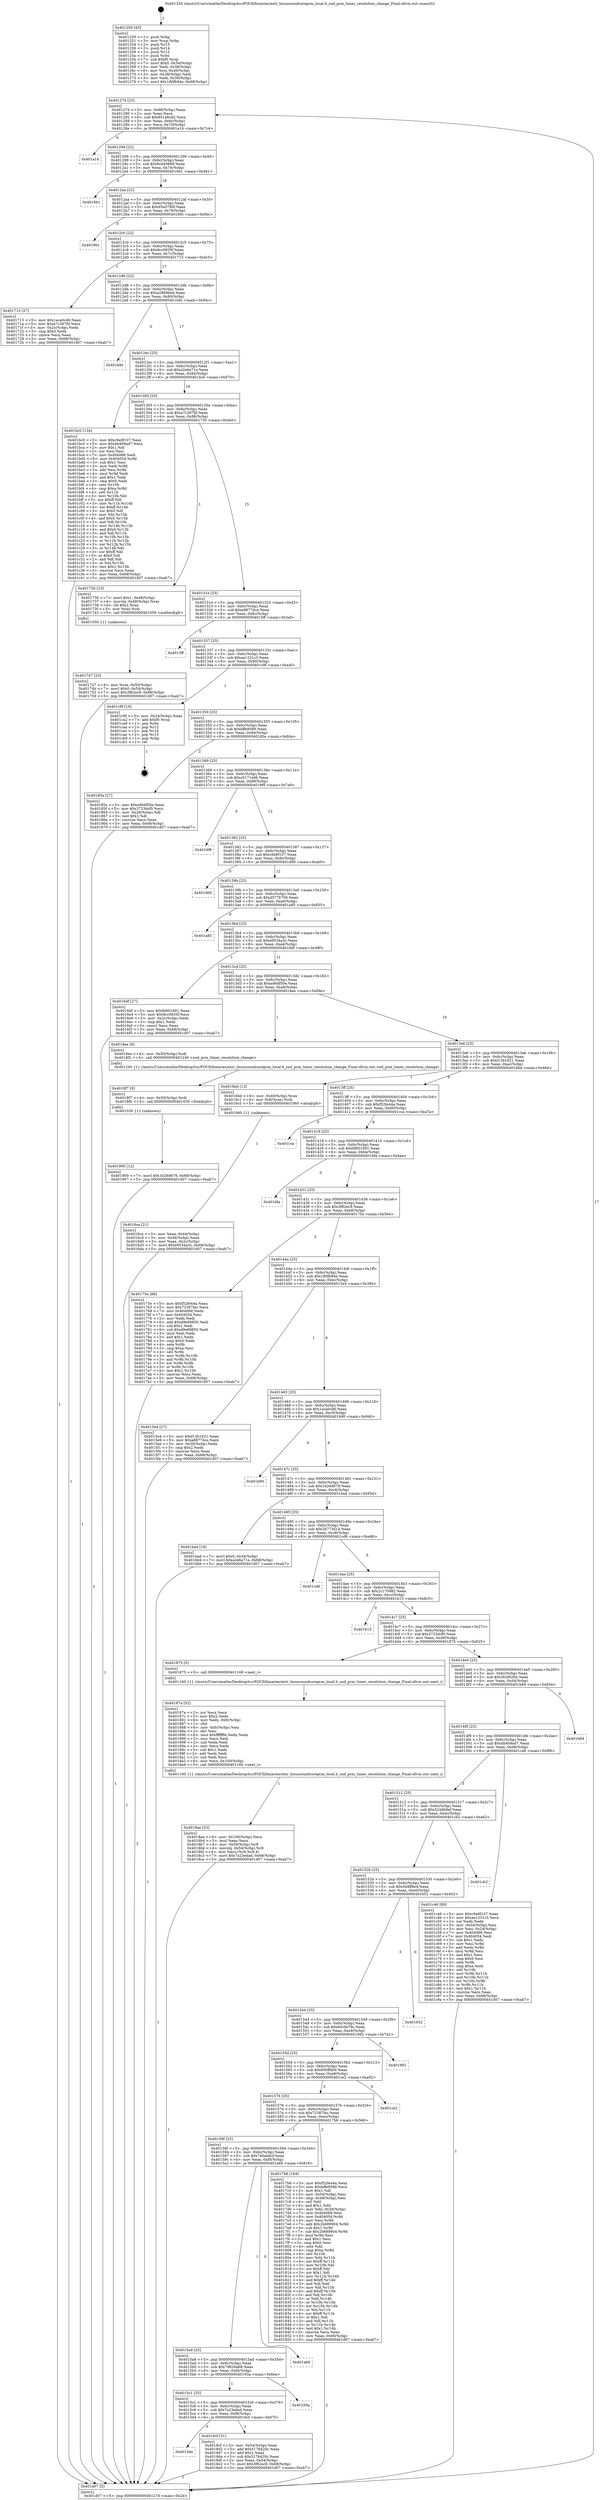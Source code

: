 digraph "0x401250" {
  label = "0x401250 (/mnt/c/Users/mathe/Desktop/tcc/POCII/binaries/extr_linuxsoundcorepcm_local.h_snd_pcm_timer_resolution_change_Final-ollvm.out::main(0))"
  labelloc = "t"
  node[shape=record]

  Entry [label="",width=0.3,height=0.3,shape=circle,fillcolor=black,style=filled]
  "0x40127d" [label="{
     0x40127d [23]\l
     | [instrs]\l
     &nbsp;&nbsp;0x40127d \<+3\>: mov -0x68(%rbp),%eax\l
     &nbsp;&nbsp;0x401280 \<+2\>: mov %eax,%ecx\l
     &nbsp;&nbsp;0x401282 \<+6\>: sub $0x851e6cd2,%ecx\l
     &nbsp;&nbsp;0x401288 \<+3\>: mov %eax,-0x6c(%rbp)\l
     &nbsp;&nbsp;0x40128b \<+3\>: mov %ecx,-0x70(%rbp)\l
     &nbsp;&nbsp;0x40128e \<+6\>: je 0000000000401a14 \<main+0x7c4\>\l
  }"]
  "0x401a14" [label="{
     0x401a14\l
  }", style=dashed]
  "0x401294" [label="{
     0x401294 [22]\l
     | [instrs]\l
     &nbsp;&nbsp;0x401294 \<+5\>: jmp 0000000000401299 \<main+0x49\>\l
     &nbsp;&nbsp;0x401299 \<+3\>: mov -0x6c(%rbp),%eax\l
     &nbsp;&nbsp;0x40129c \<+5\>: sub $0x8cd40869,%eax\l
     &nbsp;&nbsp;0x4012a1 \<+3\>: mov %eax,-0x74(%rbp)\l
     &nbsp;&nbsp;0x4012a4 \<+6\>: je 00000000004016b1 \<main+0x461\>\l
  }"]
  Exit [label="",width=0.3,height=0.3,shape=circle,fillcolor=black,style=filled,peripheries=2]
  "0x4016b1" [label="{
     0x4016b1\l
  }", style=dashed]
  "0x4012aa" [label="{
     0x4012aa [22]\l
     | [instrs]\l
     &nbsp;&nbsp;0x4012aa \<+5\>: jmp 00000000004012af \<main+0x5f\>\l
     &nbsp;&nbsp;0x4012af \<+3\>: mov -0x6c(%rbp),%eax\l
     &nbsp;&nbsp;0x4012b2 \<+5\>: sub $0x95e0790f,%eax\l
     &nbsp;&nbsp;0x4012b7 \<+3\>: mov %eax,-0x78(%rbp)\l
     &nbsp;&nbsp;0x4012ba \<+6\>: je 000000000040190c \<main+0x6bc\>\l
  }"]
  "0x401900" [label="{
     0x401900 [12]\l
     | [instrs]\l
     &nbsp;&nbsp;0x401900 \<+7\>: movl $0x1b26d678,-0x68(%rbp)\l
     &nbsp;&nbsp;0x401907 \<+5\>: jmp 0000000000401d07 \<main+0xab7\>\l
  }"]
  "0x40190c" [label="{
     0x40190c\l
  }", style=dashed]
  "0x4012c0" [label="{
     0x4012c0 [22]\l
     | [instrs]\l
     &nbsp;&nbsp;0x4012c0 \<+5\>: jmp 00000000004012c5 \<main+0x75\>\l
     &nbsp;&nbsp;0x4012c5 \<+3\>: mov -0x6c(%rbp),%eax\l
     &nbsp;&nbsp;0x4012c8 \<+5\>: sub $0x9cc0835f,%eax\l
     &nbsp;&nbsp;0x4012cd \<+3\>: mov %eax,-0x7c(%rbp)\l
     &nbsp;&nbsp;0x4012d0 \<+6\>: je 0000000000401715 \<main+0x4c5\>\l
  }"]
  "0x4018f7" [label="{
     0x4018f7 [9]\l
     | [instrs]\l
     &nbsp;&nbsp;0x4018f7 \<+4\>: mov -0x50(%rbp),%rdi\l
     &nbsp;&nbsp;0x4018fb \<+5\>: call 0000000000401030 \<free@plt\>\l
     | [calls]\l
     &nbsp;&nbsp;0x401030 \{1\} (unknown)\l
  }"]
  "0x401715" [label="{
     0x401715 [27]\l
     | [instrs]\l
     &nbsp;&nbsp;0x401715 \<+5\>: mov $0x1aca0cd6,%eax\l
     &nbsp;&nbsp;0x40171a \<+5\>: mov $0xa7c287fd,%ecx\l
     &nbsp;&nbsp;0x40171f \<+3\>: mov -0x2c(%rbp),%edx\l
     &nbsp;&nbsp;0x401722 \<+3\>: cmp $0x0,%edx\l
     &nbsp;&nbsp;0x401725 \<+3\>: cmove %ecx,%eax\l
     &nbsp;&nbsp;0x401728 \<+3\>: mov %eax,-0x68(%rbp)\l
     &nbsp;&nbsp;0x40172b \<+5\>: jmp 0000000000401d07 \<main+0xab7\>\l
  }"]
  "0x4012d6" [label="{
     0x4012d6 [22]\l
     | [instrs]\l
     &nbsp;&nbsp;0x4012d6 \<+5\>: jmp 00000000004012db \<main+0x8b\>\l
     &nbsp;&nbsp;0x4012db \<+3\>: mov -0x6c(%rbp),%eax\l
     &nbsp;&nbsp;0x4012de \<+5\>: sub $0xa2869beb,%eax\l
     &nbsp;&nbsp;0x4012e3 \<+3\>: mov %eax,-0x80(%rbp)\l
     &nbsp;&nbsp;0x4012e6 \<+6\>: je 0000000000401b9c \<main+0x94c\>\l
  }"]
  "0x4015da" [label="{
     0x4015da\l
  }", style=dashed]
  "0x401b9c" [label="{
     0x401b9c\l
  }", style=dashed]
  "0x4012ec" [label="{
     0x4012ec [25]\l
     | [instrs]\l
     &nbsp;&nbsp;0x4012ec \<+5\>: jmp 00000000004012f1 \<main+0xa1\>\l
     &nbsp;&nbsp;0x4012f1 \<+3\>: mov -0x6c(%rbp),%eax\l
     &nbsp;&nbsp;0x4012f4 \<+5\>: sub $0xa2e6a71e,%eax\l
     &nbsp;&nbsp;0x4012f9 \<+6\>: mov %eax,-0x84(%rbp)\l
     &nbsp;&nbsp;0x4012ff \<+6\>: je 0000000000401bc0 \<main+0x970\>\l
  }"]
  "0x4018cf" [label="{
     0x4018cf [31]\l
     | [instrs]\l
     &nbsp;&nbsp;0x4018cf \<+3\>: mov -0x54(%rbp),%eax\l
     &nbsp;&nbsp;0x4018d2 \<+5\>: add $0x5176420c,%eax\l
     &nbsp;&nbsp;0x4018d7 \<+3\>: add $0x1,%eax\l
     &nbsp;&nbsp;0x4018da \<+5\>: sub $0x5176420c,%eax\l
     &nbsp;&nbsp;0x4018df \<+3\>: mov %eax,-0x54(%rbp)\l
     &nbsp;&nbsp;0x4018e2 \<+7\>: movl $0x3f82ec9,-0x68(%rbp)\l
     &nbsp;&nbsp;0x4018e9 \<+5\>: jmp 0000000000401d07 \<main+0xab7\>\l
  }"]
  "0x401bc0" [label="{
     0x401bc0 [134]\l
     | [instrs]\l
     &nbsp;&nbsp;0x401bc0 \<+5\>: mov $0xc9a9f107,%eax\l
     &nbsp;&nbsp;0x401bc5 \<+5\>: mov $0x4b409ad7,%ecx\l
     &nbsp;&nbsp;0x401bca \<+2\>: mov $0x1,%dl\l
     &nbsp;&nbsp;0x401bcc \<+2\>: xor %esi,%esi\l
     &nbsp;&nbsp;0x401bce \<+7\>: mov 0x404068,%edi\l
     &nbsp;&nbsp;0x401bd5 \<+8\>: mov 0x404054,%r8d\l
     &nbsp;&nbsp;0x401bdd \<+3\>: sub $0x1,%esi\l
     &nbsp;&nbsp;0x401be0 \<+3\>: mov %edi,%r9d\l
     &nbsp;&nbsp;0x401be3 \<+3\>: add %esi,%r9d\l
     &nbsp;&nbsp;0x401be6 \<+4\>: imul %r9d,%edi\l
     &nbsp;&nbsp;0x401bea \<+3\>: and $0x1,%edi\l
     &nbsp;&nbsp;0x401bed \<+3\>: cmp $0x0,%edi\l
     &nbsp;&nbsp;0x401bf0 \<+4\>: sete %r10b\l
     &nbsp;&nbsp;0x401bf4 \<+4\>: cmp $0xa,%r8d\l
     &nbsp;&nbsp;0x401bf8 \<+4\>: setl %r11b\l
     &nbsp;&nbsp;0x401bfc \<+3\>: mov %r10b,%bl\l
     &nbsp;&nbsp;0x401bff \<+3\>: xor $0xff,%bl\l
     &nbsp;&nbsp;0x401c02 \<+3\>: mov %r11b,%r14b\l
     &nbsp;&nbsp;0x401c05 \<+4\>: xor $0xff,%r14b\l
     &nbsp;&nbsp;0x401c09 \<+3\>: xor $0x0,%dl\l
     &nbsp;&nbsp;0x401c0c \<+3\>: mov %bl,%r15b\l
     &nbsp;&nbsp;0x401c0f \<+4\>: and $0x0,%r15b\l
     &nbsp;&nbsp;0x401c13 \<+3\>: and %dl,%r10b\l
     &nbsp;&nbsp;0x401c16 \<+3\>: mov %r14b,%r12b\l
     &nbsp;&nbsp;0x401c19 \<+4\>: and $0x0,%r12b\l
     &nbsp;&nbsp;0x401c1d \<+3\>: and %dl,%r11b\l
     &nbsp;&nbsp;0x401c20 \<+3\>: or %r10b,%r15b\l
     &nbsp;&nbsp;0x401c23 \<+3\>: or %r11b,%r12b\l
     &nbsp;&nbsp;0x401c26 \<+3\>: xor %r12b,%r15b\l
     &nbsp;&nbsp;0x401c29 \<+3\>: or %r14b,%bl\l
     &nbsp;&nbsp;0x401c2c \<+3\>: xor $0xff,%bl\l
     &nbsp;&nbsp;0x401c2f \<+3\>: or $0x0,%dl\l
     &nbsp;&nbsp;0x401c32 \<+2\>: and %dl,%bl\l
     &nbsp;&nbsp;0x401c34 \<+3\>: or %bl,%r15b\l
     &nbsp;&nbsp;0x401c37 \<+4\>: test $0x1,%r15b\l
     &nbsp;&nbsp;0x401c3b \<+3\>: cmovne %ecx,%eax\l
     &nbsp;&nbsp;0x401c3e \<+3\>: mov %eax,-0x68(%rbp)\l
     &nbsp;&nbsp;0x401c41 \<+5\>: jmp 0000000000401d07 \<main+0xab7\>\l
  }"]
  "0x401305" [label="{
     0x401305 [25]\l
     | [instrs]\l
     &nbsp;&nbsp;0x401305 \<+5\>: jmp 000000000040130a \<main+0xba\>\l
     &nbsp;&nbsp;0x40130a \<+3\>: mov -0x6c(%rbp),%eax\l
     &nbsp;&nbsp;0x40130d \<+5\>: sub $0xa7c287fd,%eax\l
     &nbsp;&nbsp;0x401312 \<+6\>: mov %eax,-0x88(%rbp)\l
     &nbsp;&nbsp;0x401318 \<+6\>: je 0000000000401730 \<main+0x4e0\>\l
  }"]
  "0x4015c1" [label="{
     0x4015c1 [25]\l
     | [instrs]\l
     &nbsp;&nbsp;0x4015c1 \<+5\>: jmp 00000000004015c6 \<main+0x376\>\l
     &nbsp;&nbsp;0x4015c6 \<+3\>: mov -0x6c(%rbp),%eax\l
     &nbsp;&nbsp;0x4015c9 \<+5\>: sub $0x7a23edad,%eax\l
     &nbsp;&nbsp;0x4015ce \<+6\>: mov %eax,-0xf8(%rbp)\l
     &nbsp;&nbsp;0x4015d4 \<+6\>: je 00000000004018cf \<main+0x67f\>\l
  }"]
  "0x401730" [label="{
     0x401730 [23]\l
     | [instrs]\l
     &nbsp;&nbsp;0x401730 \<+7\>: movl $0x1,-0x48(%rbp)\l
     &nbsp;&nbsp;0x401737 \<+4\>: movslq -0x48(%rbp),%rax\l
     &nbsp;&nbsp;0x40173b \<+4\>: shl $0x2,%rax\l
     &nbsp;&nbsp;0x40173f \<+3\>: mov %rax,%rdi\l
     &nbsp;&nbsp;0x401742 \<+5\>: call 0000000000401050 \<malloc@plt\>\l
     | [calls]\l
     &nbsp;&nbsp;0x401050 \{1\} (unknown)\l
  }"]
  "0x40131e" [label="{
     0x40131e [25]\l
     | [instrs]\l
     &nbsp;&nbsp;0x40131e \<+5\>: jmp 0000000000401323 \<main+0xd3\>\l
     &nbsp;&nbsp;0x401323 \<+3\>: mov -0x6c(%rbp),%eax\l
     &nbsp;&nbsp;0x401326 \<+5\>: sub $0xa8877dce,%eax\l
     &nbsp;&nbsp;0x40132b \<+6\>: mov %eax,-0x8c(%rbp)\l
     &nbsp;&nbsp;0x401331 \<+6\>: je 00000000004015ff \<main+0x3af\>\l
  }"]
  "0x40193a" [label="{
     0x40193a\l
  }", style=dashed]
  "0x4015ff" [label="{
     0x4015ff\l
  }", style=dashed]
  "0x401337" [label="{
     0x401337 [25]\l
     | [instrs]\l
     &nbsp;&nbsp;0x401337 \<+5\>: jmp 000000000040133c \<main+0xec\>\l
     &nbsp;&nbsp;0x40133c \<+3\>: mov -0x6c(%rbp),%eax\l
     &nbsp;&nbsp;0x40133f \<+5\>: sub $0xae1231c3,%eax\l
     &nbsp;&nbsp;0x401344 \<+6\>: mov %eax,-0x90(%rbp)\l
     &nbsp;&nbsp;0x40134a \<+6\>: je 0000000000401c9f \<main+0xa4f\>\l
  }"]
  "0x4015a8" [label="{
     0x4015a8 [25]\l
     | [instrs]\l
     &nbsp;&nbsp;0x4015a8 \<+5\>: jmp 00000000004015ad \<main+0x35d\>\l
     &nbsp;&nbsp;0x4015ad \<+3\>: mov -0x6c(%rbp),%eax\l
     &nbsp;&nbsp;0x4015b0 \<+5\>: sub $0x79826a68,%eax\l
     &nbsp;&nbsp;0x4015b5 \<+6\>: mov %eax,-0xf4(%rbp)\l
     &nbsp;&nbsp;0x4015bb \<+6\>: je 000000000040193a \<main+0x6ea\>\l
  }"]
  "0x401c9f" [label="{
     0x401c9f [19]\l
     | [instrs]\l
     &nbsp;&nbsp;0x401c9f \<+3\>: mov -0x24(%rbp),%eax\l
     &nbsp;&nbsp;0x401ca2 \<+7\>: add $0xf0,%rsp\l
     &nbsp;&nbsp;0x401ca9 \<+1\>: pop %rbx\l
     &nbsp;&nbsp;0x401caa \<+2\>: pop %r12\l
     &nbsp;&nbsp;0x401cac \<+2\>: pop %r14\l
     &nbsp;&nbsp;0x401cae \<+2\>: pop %r15\l
     &nbsp;&nbsp;0x401cb0 \<+1\>: pop %rbp\l
     &nbsp;&nbsp;0x401cb1 \<+1\>: ret\l
  }"]
  "0x401350" [label="{
     0x401350 [25]\l
     | [instrs]\l
     &nbsp;&nbsp;0x401350 \<+5\>: jmp 0000000000401355 \<main+0x105\>\l
     &nbsp;&nbsp;0x401355 \<+3\>: mov -0x6c(%rbp),%eax\l
     &nbsp;&nbsp;0x401358 \<+5\>: sub $0xbffe9589,%eax\l
     &nbsp;&nbsp;0x40135d \<+6\>: mov %eax,-0x94(%rbp)\l
     &nbsp;&nbsp;0x401363 \<+6\>: je 000000000040185a \<main+0x60a\>\l
  }"]
  "0x401a66" [label="{
     0x401a66\l
  }", style=dashed]
  "0x40185a" [label="{
     0x40185a [27]\l
     | [instrs]\l
     &nbsp;&nbsp;0x40185a \<+5\>: mov $0xed6df50e,%eax\l
     &nbsp;&nbsp;0x40185f \<+5\>: mov $0x3723dcf0,%ecx\l
     &nbsp;&nbsp;0x401864 \<+3\>: mov -0x26(%rbp),%dl\l
     &nbsp;&nbsp;0x401867 \<+3\>: test $0x1,%dl\l
     &nbsp;&nbsp;0x40186a \<+3\>: cmovne %ecx,%eax\l
     &nbsp;&nbsp;0x40186d \<+3\>: mov %eax,-0x68(%rbp)\l
     &nbsp;&nbsp;0x401870 \<+5\>: jmp 0000000000401d07 \<main+0xab7\>\l
  }"]
  "0x401369" [label="{
     0x401369 [25]\l
     | [instrs]\l
     &nbsp;&nbsp;0x401369 \<+5\>: jmp 000000000040136e \<main+0x11e\>\l
     &nbsp;&nbsp;0x40136e \<+3\>: mov -0x6c(%rbp),%eax\l
     &nbsp;&nbsp;0x401371 \<+5\>: sub $0xc0171e06,%eax\l
     &nbsp;&nbsp;0x401376 \<+6\>: mov %eax,-0x98(%rbp)\l
     &nbsp;&nbsp;0x40137c \<+6\>: je 00000000004019f9 \<main+0x7a9\>\l
  }"]
  "0x4018ae" [label="{
     0x4018ae [33]\l
     | [instrs]\l
     &nbsp;&nbsp;0x4018ae \<+6\>: mov -0x100(%rbp),%ecx\l
     &nbsp;&nbsp;0x4018b4 \<+3\>: imul %eax,%ecx\l
     &nbsp;&nbsp;0x4018b7 \<+4\>: mov -0x50(%rbp),%r8\l
     &nbsp;&nbsp;0x4018bb \<+4\>: movslq -0x54(%rbp),%r9\l
     &nbsp;&nbsp;0x4018bf \<+4\>: mov %ecx,(%r8,%r9,4)\l
     &nbsp;&nbsp;0x4018c3 \<+7\>: movl $0x7a23edad,-0x68(%rbp)\l
     &nbsp;&nbsp;0x4018ca \<+5\>: jmp 0000000000401d07 \<main+0xab7\>\l
  }"]
  "0x4019f9" [label="{
     0x4019f9\l
  }", style=dashed]
  "0x401382" [label="{
     0x401382 [25]\l
     | [instrs]\l
     &nbsp;&nbsp;0x401382 \<+5\>: jmp 0000000000401387 \<main+0x137\>\l
     &nbsp;&nbsp;0x401387 \<+3\>: mov -0x6c(%rbp),%eax\l
     &nbsp;&nbsp;0x40138a \<+5\>: sub $0xc9a9f107,%eax\l
     &nbsp;&nbsp;0x40138f \<+6\>: mov %eax,-0x9c(%rbp)\l
     &nbsp;&nbsp;0x401395 \<+6\>: je 0000000000401d00 \<main+0xab0\>\l
  }"]
  "0x40187a" [label="{
     0x40187a [52]\l
     | [instrs]\l
     &nbsp;&nbsp;0x40187a \<+2\>: xor %ecx,%ecx\l
     &nbsp;&nbsp;0x40187c \<+5\>: mov $0x2,%edx\l
     &nbsp;&nbsp;0x401881 \<+6\>: mov %edx,-0xfc(%rbp)\l
     &nbsp;&nbsp;0x401887 \<+1\>: cltd\l
     &nbsp;&nbsp;0x401888 \<+6\>: mov -0xfc(%rbp),%esi\l
     &nbsp;&nbsp;0x40188e \<+2\>: idiv %esi\l
     &nbsp;&nbsp;0x401890 \<+6\>: imul $0xfffffffe,%edx,%edx\l
     &nbsp;&nbsp;0x401896 \<+2\>: mov %ecx,%edi\l
     &nbsp;&nbsp;0x401898 \<+2\>: sub %edx,%edi\l
     &nbsp;&nbsp;0x40189a \<+2\>: mov %ecx,%edx\l
     &nbsp;&nbsp;0x40189c \<+3\>: sub $0x1,%edx\l
     &nbsp;&nbsp;0x40189f \<+2\>: add %edx,%edi\l
     &nbsp;&nbsp;0x4018a1 \<+2\>: sub %edi,%ecx\l
     &nbsp;&nbsp;0x4018a3 \<+6\>: mov %ecx,-0x100(%rbp)\l
     &nbsp;&nbsp;0x4018a9 \<+5\>: call 0000000000401160 \<next_i\>\l
     | [calls]\l
     &nbsp;&nbsp;0x401160 \{1\} (/mnt/c/Users/mathe/Desktop/tcc/POCII/binaries/extr_linuxsoundcorepcm_local.h_snd_pcm_timer_resolution_change_Final-ollvm.out::next_i)\l
  }"]
  "0x401d00" [label="{
     0x401d00\l
  }", style=dashed]
  "0x40139b" [label="{
     0x40139b [25]\l
     | [instrs]\l
     &nbsp;&nbsp;0x40139b \<+5\>: jmp 00000000004013a0 \<main+0x150\>\l
     &nbsp;&nbsp;0x4013a0 \<+3\>: mov -0x6c(%rbp),%eax\l
     &nbsp;&nbsp;0x4013a3 \<+5\>: sub $0xd577b709,%eax\l
     &nbsp;&nbsp;0x4013a8 \<+6\>: mov %eax,-0xa0(%rbp)\l
     &nbsp;&nbsp;0x4013ae \<+6\>: je 0000000000401a85 \<main+0x835\>\l
  }"]
  "0x40158f" [label="{
     0x40158f [25]\l
     | [instrs]\l
     &nbsp;&nbsp;0x40158f \<+5\>: jmp 0000000000401594 \<main+0x344\>\l
     &nbsp;&nbsp;0x401594 \<+3\>: mov -0x6c(%rbp),%eax\l
     &nbsp;&nbsp;0x401597 \<+5\>: sub $0x740abdcf,%eax\l
     &nbsp;&nbsp;0x40159c \<+6\>: mov %eax,-0xf0(%rbp)\l
     &nbsp;&nbsp;0x4015a2 \<+6\>: je 0000000000401a66 \<main+0x816\>\l
  }"]
  "0x401a85" [label="{
     0x401a85\l
  }", style=dashed]
  "0x4013b4" [label="{
     0x4013b4 [25]\l
     | [instrs]\l
     &nbsp;&nbsp;0x4013b4 \<+5\>: jmp 00000000004013b9 \<main+0x169\>\l
     &nbsp;&nbsp;0x4013b9 \<+3\>: mov -0x6c(%rbp),%eax\l
     &nbsp;&nbsp;0x4013bc \<+5\>: sub $0xe9534a3c,%eax\l
     &nbsp;&nbsp;0x4013c1 \<+6\>: mov %eax,-0xa4(%rbp)\l
     &nbsp;&nbsp;0x4013c7 \<+6\>: je 00000000004016df \<main+0x48f\>\l
  }"]
  "0x4017b6" [label="{
     0x4017b6 [164]\l
     | [instrs]\l
     &nbsp;&nbsp;0x4017b6 \<+5\>: mov $0xf52fe44a,%eax\l
     &nbsp;&nbsp;0x4017bb \<+5\>: mov $0xbffe9589,%ecx\l
     &nbsp;&nbsp;0x4017c0 \<+2\>: mov $0x1,%dl\l
     &nbsp;&nbsp;0x4017c2 \<+3\>: mov -0x54(%rbp),%esi\l
     &nbsp;&nbsp;0x4017c5 \<+3\>: cmp -0x48(%rbp),%esi\l
     &nbsp;&nbsp;0x4017c8 \<+4\>: setl %dil\l
     &nbsp;&nbsp;0x4017cc \<+4\>: and $0x1,%dil\l
     &nbsp;&nbsp;0x4017d0 \<+4\>: mov %dil,-0x26(%rbp)\l
     &nbsp;&nbsp;0x4017d4 \<+7\>: mov 0x404068,%esi\l
     &nbsp;&nbsp;0x4017db \<+8\>: mov 0x404054,%r8d\l
     &nbsp;&nbsp;0x4017e3 \<+3\>: mov %esi,%r9d\l
     &nbsp;&nbsp;0x4017e6 \<+7\>: add $0x2b689904,%r9d\l
     &nbsp;&nbsp;0x4017ed \<+4\>: sub $0x1,%r9d\l
     &nbsp;&nbsp;0x4017f1 \<+7\>: sub $0x2b689904,%r9d\l
     &nbsp;&nbsp;0x4017f8 \<+4\>: imul %r9d,%esi\l
     &nbsp;&nbsp;0x4017fc \<+3\>: and $0x1,%esi\l
     &nbsp;&nbsp;0x4017ff \<+3\>: cmp $0x0,%esi\l
     &nbsp;&nbsp;0x401802 \<+4\>: sete %dil\l
     &nbsp;&nbsp;0x401806 \<+4\>: cmp $0xa,%r8d\l
     &nbsp;&nbsp;0x40180a \<+4\>: setl %r10b\l
     &nbsp;&nbsp;0x40180e \<+3\>: mov %dil,%r11b\l
     &nbsp;&nbsp;0x401811 \<+4\>: xor $0xff,%r11b\l
     &nbsp;&nbsp;0x401815 \<+3\>: mov %r10b,%bl\l
     &nbsp;&nbsp;0x401818 \<+3\>: xor $0xff,%bl\l
     &nbsp;&nbsp;0x40181b \<+3\>: xor $0x1,%dl\l
     &nbsp;&nbsp;0x40181e \<+3\>: mov %r11b,%r14b\l
     &nbsp;&nbsp;0x401821 \<+4\>: and $0xff,%r14b\l
     &nbsp;&nbsp;0x401825 \<+3\>: and %dl,%dil\l
     &nbsp;&nbsp;0x401828 \<+3\>: mov %bl,%r15b\l
     &nbsp;&nbsp;0x40182b \<+4\>: and $0xff,%r15b\l
     &nbsp;&nbsp;0x40182f \<+3\>: and %dl,%r10b\l
     &nbsp;&nbsp;0x401832 \<+3\>: or %dil,%r14b\l
     &nbsp;&nbsp;0x401835 \<+3\>: or %r10b,%r15b\l
     &nbsp;&nbsp;0x401838 \<+3\>: xor %r15b,%r14b\l
     &nbsp;&nbsp;0x40183b \<+3\>: or %bl,%r11b\l
     &nbsp;&nbsp;0x40183e \<+4\>: xor $0xff,%r11b\l
     &nbsp;&nbsp;0x401842 \<+3\>: or $0x1,%dl\l
     &nbsp;&nbsp;0x401845 \<+3\>: and %dl,%r11b\l
     &nbsp;&nbsp;0x401848 \<+3\>: or %r11b,%r14b\l
     &nbsp;&nbsp;0x40184b \<+4\>: test $0x1,%r14b\l
     &nbsp;&nbsp;0x40184f \<+3\>: cmovne %ecx,%eax\l
     &nbsp;&nbsp;0x401852 \<+3\>: mov %eax,-0x68(%rbp)\l
     &nbsp;&nbsp;0x401855 \<+5\>: jmp 0000000000401d07 \<main+0xab7\>\l
  }"]
  "0x4016df" [label="{
     0x4016df [27]\l
     | [instrs]\l
     &nbsp;&nbsp;0x4016df \<+5\>: mov $0xfd001691,%eax\l
     &nbsp;&nbsp;0x4016e4 \<+5\>: mov $0x9cc0835f,%ecx\l
     &nbsp;&nbsp;0x4016e9 \<+3\>: mov -0x2c(%rbp),%edx\l
     &nbsp;&nbsp;0x4016ec \<+3\>: cmp $0x1,%edx\l
     &nbsp;&nbsp;0x4016ef \<+3\>: cmovl %ecx,%eax\l
     &nbsp;&nbsp;0x4016f2 \<+3\>: mov %eax,-0x68(%rbp)\l
     &nbsp;&nbsp;0x4016f5 \<+5\>: jmp 0000000000401d07 \<main+0xab7\>\l
  }"]
  "0x4013cd" [label="{
     0x4013cd [25]\l
     | [instrs]\l
     &nbsp;&nbsp;0x4013cd \<+5\>: jmp 00000000004013d2 \<main+0x182\>\l
     &nbsp;&nbsp;0x4013d2 \<+3\>: mov -0x6c(%rbp),%eax\l
     &nbsp;&nbsp;0x4013d5 \<+5\>: sub $0xed6df50e,%eax\l
     &nbsp;&nbsp;0x4013da \<+6\>: mov %eax,-0xa8(%rbp)\l
     &nbsp;&nbsp;0x4013e0 \<+6\>: je 00000000004018ee \<main+0x69e\>\l
  }"]
  "0x401576" [label="{
     0x401576 [25]\l
     | [instrs]\l
     &nbsp;&nbsp;0x401576 \<+5\>: jmp 000000000040157b \<main+0x32b\>\l
     &nbsp;&nbsp;0x40157b \<+3\>: mov -0x6c(%rbp),%eax\l
     &nbsp;&nbsp;0x40157e \<+5\>: sub $0x72387fac,%eax\l
     &nbsp;&nbsp;0x401583 \<+6\>: mov %eax,-0xec(%rbp)\l
     &nbsp;&nbsp;0x401589 \<+6\>: je 00000000004017b6 \<main+0x566\>\l
  }"]
  "0x4018ee" [label="{
     0x4018ee [9]\l
     | [instrs]\l
     &nbsp;&nbsp;0x4018ee \<+4\>: mov -0x50(%rbp),%rdi\l
     &nbsp;&nbsp;0x4018f2 \<+5\>: call 0000000000401240 \<snd_pcm_timer_resolution_change\>\l
     | [calls]\l
     &nbsp;&nbsp;0x401240 \{1\} (/mnt/c/Users/mathe/Desktop/tcc/POCII/binaries/extr_linuxsoundcorepcm_local.h_snd_pcm_timer_resolution_change_Final-ollvm.out::snd_pcm_timer_resolution_change)\l
  }"]
  "0x4013e6" [label="{
     0x4013e6 [25]\l
     | [instrs]\l
     &nbsp;&nbsp;0x4013e6 \<+5\>: jmp 00000000004013eb \<main+0x19b\>\l
     &nbsp;&nbsp;0x4013eb \<+3\>: mov -0x6c(%rbp),%eax\l
     &nbsp;&nbsp;0x4013ee \<+5\>: sub $0xf13b1621,%eax\l
     &nbsp;&nbsp;0x4013f3 \<+6\>: mov %eax,-0xac(%rbp)\l
     &nbsp;&nbsp;0x4013f9 \<+6\>: je 00000000004016bd \<main+0x46d\>\l
  }"]
  "0x401ce2" [label="{
     0x401ce2\l
  }", style=dashed]
  "0x4016bd" [label="{
     0x4016bd [13]\l
     | [instrs]\l
     &nbsp;&nbsp;0x4016bd \<+4\>: mov -0x40(%rbp),%rax\l
     &nbsp;&nbsp;0x4016c1 \<+4\>: mov 0x8(%rax),%rdi\l
     &nbsp;&nbsp;0x4016c5 \<+5\>: call 0000000000401060 \<atoi@plt\>\l
     | [calls]\l
     &nbsp;&nbsp;0x401060 \{1\} (unknown)\l
  }"]
  "0x4013ff" [label="{
     0x4013ff [25]\l
     | [instrs]\l
     &nbsp;&nbsp;0x4013ff \<+5\>: jmp 0000000000401404 \<main+0x1b4\>\l
     &nbsp;&nbsp;0x401404 \<+3\>: mov -0x6c(%rbp),%eax\l
     &nbsp;&nbsp;0x401407 \<+5\>: sub $0xf52fe44a,%eax\l
     &nbsp;&nbsp;0x40140c \<+6\>: mov %eax,-0xb0(%rbp)\l
     &nbsp;&nbsp;0x401412 \<+6\>: je 0000000000401cca \<main+0xa7a\>\l
  }"]
  "0x40155d" [label="{
     0x40155d [25]\l
     | [instrs]\l
     &nbsp;&nbsp;0x40155d \<+5\>: jmp 0000000000401562 \<main+0x312\>\l
     &nbsp;&nbsp;0x401562 \<+3\>: mov -0x6c(%rbp),%eax\l
     &nbsp;&nbsp;0x401565 \<+5\>: sub $0x695ff4b9,%eax\l
     &nbsp;&nbsp;0x40156a \<+6\>: mov %eax,-0xe8(%rbp)\l
     &nbsp;&nbsp;0x401570 \<+6\>: je 0000000000401ce2 \<main+0xa92\>\l
  }"]
  "0x401cca" [label="{
     0x401cca\l
  }", style=dashed]
  "0x401418" [label="{
     0x401418 [25]\l
     | [instrs]\l
     &nbsp;&nbsp;0x401418 \<+5\>: jmp 000000000040141d \<main+0x1cd\>\l
     &nbsp;&nbsp;0x40141d \<+3\>: mov -0x6c(%rbp),%eax\l
     &nbsp;&nbsp;0x401420 \<+5\>: sub $0xfd001691,%eax\l
     &nbsp;&nbsp;0x401425 \<+6\>: mov %eax,-0xb4(%rbp)\l
     &nbsp;&nbsp;0x40142b \<+6\>: je 00000000004016fa \<main+0x4aa\>\l
  }"]
  "0x401992" [label="{
     0x401992\l
  }", style=dashed]
  "0x4016fa" [label="{
     0x4016fa\l
  }", style=dashed]
  "0x401431" [label="{
     0x401431 [25]\l
     | [instrs]\l
     &nbsp;&nbsp;0x401431 \<+5\>: jmp 0000000000401436 \<main+0x1e6\>\l
     &nbsp;&nbsp;0x401436 \<+3\>: mov -0x6c(%rbp),%eax\l
     &nbsp;&nbsp;0x401439 \<+5\>: sub $0x3f82ec9,%eax\l
     &nbsp;&nbsp;0x40143e \<+6\>: mov %eax,-0xb8(%rbp)\l
     &nbsp;&nbsp;0x401444 \<+6\>: je 000000000040175e \<main+0x50e\>\l
  }"]
  "0x401544" [label="{
     0x401544 [25]\l
     | [instrs]\l
     &nbsp;&nbsp;0x401544 \<+5\>: jmp 0000000000401549 \<main+0x2f9\>\l
     &nbsp;&nbsp;0x401549 \<+3\>: mov -0x6c(%rbp),%eax\l
     &nbsp;&nbsp;0x40154c \<+5\>: sub $0x60c0e79c,%eax\l
     &nbsp;&nbsp;0x401551 \<+6\>: mov %eax,-0xe4(%rbp)\l
     &nbsp;&nbsp;0x401557 \<+6\>: je 0000000000401992 \<main+0x742\>\l
  }"]
  "0x40175e" [label="{
     0x40175e [88]\l
     | [instrs]\l
     &nbsp;&nbsp;0x40175e \<+5\>: mov $0xf52fe44a,%eax\l
     &nbsp;&nbsp;0x401763 \<+5\>: mov $0x72387fac,%ecx\l
     &nbsp;&nbsp;0x401768 \<+7\>: mov 0x404068,%edx\l
     &nbsp;&nbsp;0x40176f \<+7\>: mov 0x404054,%esi\l
     &nbsp;&nbsp;0x401776 \<+2\>: mov %edx,%edi\l
     &nbsp;&nbsp;0x401778 \<+6\>: add $0xd9e69850,%edi\l
     &nbsp;&nbsp;0x40177e \<+3\>: sub $0x1,%edi\l
     &nbsp;&nbsp;0x401781 \<+6\>: sub $0xd9e69850,%edi\l
     &nbsp;&nbsp;0x401787 \<+3\>: imul %edi,%edx\l
     &nbsp;&nbsp;0x40178a \<+3\>: and $0x1,%edx\l
     &nbsp;&nbsp;0x40178d \<+3\>: cmp $0x0,%edx\l
     &nbsp;&nbsp;0x401790 \<+4\>: sete %r8b\l
     &nbsp;&nbsp;0x401794 \<+3\>: cmp $0xa,%esi\l
     &nbsp;&nbsp;0x401797 \<+4\>: setl %r9b\l
     &nbsp;&nbsp;0x40179b \<+3\>: mov %r8b,%r10b\l
     &nbsp;&nbsp;0x40179e \<+3\>: and %r9b,%r10b\l
     &nbsp;&nbsp;0x4017a1 \<+3\>: xor %r9b,%r8b\l
     &nbsp;&nbsp;0x4017a4 \<+3\>: or %r8b,%r10b\l
     &nbsp;&nbsp;0x4017a7 \<+4\>: test $0x1,%r10b\l
     &nbsp;&nbsp;0x4017ab \<+3\>: cmovne %ecx,%eax\l
     &nbsp;&nbsp;0x4017ae \<+3\>: mov %eax,-0x68(%rbp)\l
     &nbsp;&nbsp;0x4017b1 \<+5\>: jmp 0000000000401d07 \<main+0xab7\>\l
  }"]
  "0x40144a" [label="{
     0x40144a [25]\l
     | [instrs]\l
     &nbsp;&nbsp;0x40144a \<+5\>: jmp 000000000040144f \<main+0x1ff\>\l
     &nbsp;&nbsp;0x40144f \<+3\>: mov -0x6c(%rbp),%eax\l
     &nbsp;&nbsp;0x401452 \<+5\>: sub $0x180fb94e,%eax\l
     &nbsp;&nbsp;0x401457 \<+6\>: mov %eax,-0xbc(%rbp)\l
     &nbsp;&nbsp;0x40145d \<+6\>: je 00000000004015e4 \<main+0x394\>\l
  }"]
  "0x401652" [label="{
     0x401652\l
  }", style=dashed]
  "0x4015e4" [label="{
     0x4015e4 [27]\l
     | [instrs]\l
     &nbsp;&nbsp;0x4015e4 \<+5\>: mov $0xf13b1621,%eax\l
     &nbsp;&nbsp;0x4015e9 \<+5\>: mov $0xa8877dce,%ecx\l
     &nbsp;&nbsp;0x4015ee \<+3\>: mov -0x30(%rbp),%edx\l
     &nbsp;&nbsp;0x4015f1 \<+3\>: cmp $0x2,%edx\l
     &nbsp;&nbsp;0x4015f4 \<+3\>: cmovne %ecx,%eax\l
     &nbsp;&nbsp;0x4015f7 \<+3\>: mov %eax,-0x68(%rbp)\l
     &nbsp;&nbsp;0x4015fa \<+5\>: jmp 0000000000401d07 \<main+0xab7\>\l
  }"]
  "0x401463" [label="{
     0x401463 [25]\l
     | [instrs]\l
     &nbsp;&nbsp;0x401463 \<+5\>: jmp 0000000000401468 \<main+0x218\>\l
     &nbsp;&nbsp;0x401468 \<+3\>: mov -0x6c(%rbp),%eax\l
     &nbsp;&nbsp;0x40146b \<+5\>: sub $0x1aca0cd6,%eax\l
     &nbsp;&nbsp;0x401470 \<+6\>: mov %eax,-0xc0(%rbp)\l
     &nbsp;&nbsp;0x401476 \<+6\>: je 0000000000401b90 \<main+0x940\>\l
  }"]
  "0x401d07" [label="{
     0x401d07 [5]\l
     | [instrs]\l
     &nbsp;&nbsp;0x401d07 \<+5\>: jmp 000000000040127d \<main+0x2d\>\l
  }"]
  "0x401250" [label="{
     0x401250 [45]\l
     | [instrs]\l
     &nbsp;&nbsp;0x401250 \<+1\>: push %rbp\l
     &nbsp;&nbsp;0x401251 \<+3\>: mov %rsp,%rbp\l
     &nbsp;&nbsp;0x401254 \<+2\>: push %r15\l
     &nbsp;&nbsp;0x401256 \<+2\>: push %r14\l
     &nbsp;&nbsp;0x401258 \<+2\>: push %r12\l
     &nbsp;&nbsp;0x40125a \<+1\>: push %rbx\l
     &nbsp;&nbsp;0x40125b \<+7\>: sub $0xf0,%rsp\l
     &nbsp;&nbsp;0x401262 \<+7\>: movl $0x0,-0x34(%rbp)\l
     &nbsp;&nbsp;0x401269 \<+3\>: mov %edi,-0x38(%rbp)\l
     &nbsp;&nbsp;0x40126c \<+4\>: mov %rsi,-0x40(%rbp)\l
     &nbsp;&nbsp;0x401270 \<+3\>: mov -0x38(%rbp),%edi\l
     &nbsp;&nbsp;0x401273 \<+3\>: mov %edi,-0x30(%rbp)\l
     &nbsp;&nbsp;0x401276 \<+7\>: movl $0x180fb94e,-0x68(%rbp)\l
  }"]
  "0x4016ca" [label="{
     0x4016ca [21]\l
     | [instrs]\l
     &nbsp;&nbsp;0x4016ca \<+3\>: mov %eax,-0x44(%rbp)\l
     &nbsp;&nbsp;0x4016cd \<+3\>: mov -0x44(%rbp),%eax\l
     &nbsp;&nbsp;0x4016d0 \<+3\>: mov %eax,-0x2c(%rbp)\l
     &nbsp;&nbsp;0x4016d3 \<+7\>: movl $0xe9534a3c,-0x68(%rbp)\l
     &nbsp;&nbsp;0x4016da \<+5\>: jmp 0000000000401d07 \<main+0xab7\>\l
  }"]
  "0x401747" [label="{
     0x401747 [23]\l
     | [instrs]\l
     &nbsp;&nbsp;0x401747 \<+4\>: mov %rax,-0x50(%rbp)\l
     &nbsp;&nbsp;0x40174b \<+7\>: movl $0x0,-0x54(%rbp)\l
     &nbsp;&nbsp;0x401752 \<+7\>: movl $0x3f82ec9,-0x68(%rbp)\l
     &nbsp;&nbsp;0x401759 \<+5\>: jmp 0000000000401d07 \<main+0xab7\>\l
  }"]
  "0x40152b" [label="{
     0x40152b [25]\l
     | [instrs]\l
     &nbsp;&nbsp;0x40152b \<+5\>: jmp 0000000000401530 \<main+0x2e0\>\l
     &nbsp;&nbsp;0x401530 \<+3\>: mov -0x6c(%rbp),%eax\l
     &nbsp;&nbsp;0x401533 \<+5\>: sub $0x5d4ff8e4,%eax\l
     &nbsp;&nbsp;0x401538 \<+6\>: mov %eax,-0xe0(%rbp)\l
     &nbsp;&nbsp;0x40153e \<+6\>: je 0000000000401652 \<main+0x402\>\l
  }"]
  "0x401b90" [label="{
     0x401b90\l
  }", style=dashed]
  "0x40147c" [label="{
     0x40147c [25]\l
     | [instrs]\l
     &nbsp;&nbsp;0x40147c \<+5\>: jmp 0000000000401481 \<main+0x231\>\l
     &nbsp;&nbsp;0x401481 \<+3\>: mov -0x6c(%rbp),%eax\l
     &nbsp;&nbsp;0x401484 \<+5\>: sub $0x1b26d678,%eax\l
     &nbsp;&nbsp;0x401489 \<+6\>: mov %eax,-0xc4(%rbp)\l
     &nbsp;&nbsp;0x40148f \<+6\>: je 0000000000401bad \<main+0x95d\>\l
  }"]
  "0x401cb2" [label="{
     0x401cb2\l
  }", style=dashed]
  "0x401bad" [label="{
     0x401bad [19]\l
     | [instrs]\l
     &nbsp;&nbsp;0x401bad \<+7\>: movl $0x0,-0x34(%rbp)\l
     &nbsp;&nbsp;0x401bb4 \<+7\>: movl $0xa2e6a71e,-0x68(%rbp)\l
     &nbsp;&nbsp;0x401bbb \<+5\>: jmp 0000000000401d07 \<main+0xab7\>\l
  }"]
  "0x401495" [label="{
     0x401495 [25]\l
     | [instrs]\l
     &nbsp;&nbsp;0x401495 \<+5\>: jmp 000000000040149a \<main+0x24a\>\l
     &nbsp;&nbsp;0x40149a \<+3\>: mov -0x6c(%rbp),%eax\l
     &nbsp;&nbsp;0x40149d \<+5\>: sub $0x2b773d14,%eax\l
     &nbsp;&nbsp;0x4014a2 \<+6\>: mov %eax,-0xc8(%rbp)\l
     &nbsp;&nbsp;0x4014a8 \<+6\>: je 0000000000401cd6 \<main+0xa86\>\l
  }"]
  "0x401512" [label="{
     0x401512 [25]\l
     | [instrs]\l
     &nbsp;&nbsp;0x401512 \<+5\>: jmp 0000000000401517 \<main+0x2c7\>\l
     &nbsp;&nbsp;0x401517 \<+3\>: mov -0x6c(%rbp),%eax\l
     &nbsp;&nbsp;0x40151a \<+5\>: sub $0x524db9ef,%eax\l
     &nbsp;&nbsp;0x40151f \<+6\>: mov %eax,-0xdc(%rbp)\l
     &nbsp;&nbsp;0x401525 \<+6\>: je 0000000000401cb2 \<main+0xa62\>\l
  }"]
  "0x401cd6" [label="{
     0x401cd6\l
  }", style=dashed]
  "0x4014ae" [label="{
     0x4014ae [25]\l
     | [instrs]\l
     &nbsp;&nbsp;0x4014ae \<+5\>: jmp 00000000004014b3 \<main+0x263\>\l
     &nbsp;&nbsp;0x4014b3 \<+3\>: mov -0x6c(%rbp),%eax\l
     &nbsp;&nbsp;0x4014b6 \<+5\>: sub $0x2c170982,%eax\l
     &nbsp;&nbsp;0x4014bb \<+6\>: mov %eax,-0xcc(%rbp)\l
     &nbsp;&nbsp;0x4014c1 \<+6\>: je 0000000000401b15 \<main+0x8c5\>\l
  }"]
  "0x401c46" [label="{
     0x401c46 [89]\l
     | [instrs]\l
     &nbsp;&nbsp;0x401c46 \<+5\>: mov $0xc9a9f107,%eax\l
     &nbsp;&nbsp;0x401c4b \<+5\>: mov $0xae1231c3,%ecx\l
     &nbsp;&nbsp;0x401c50 \<+2\>: xor %edx,%edx\l
     &nbsp;&nbsp;0x401c52 \<+3\>: mov -0x34(%rbp),%esi\l
     &nbsp;&nbsp;0x401c55 \<+3\>: mov %esi,-0x24(%rbp)\l
     &nbsp;&nbsp;0x401c58 \<+7\>: mov 0x404068,%esi\l
     &nbsp;&nbsp;0x401c5f \<+7\>: mov 0x404054,%edi\l
     &nbsp;&nbsp;0x401c66 \<+3\>: sub $0x1,%edx\l
     &nbsp;&nbsp;0x401c69 \<+3\>: mov %esi,%r8d\l
     &nbsp;&nbsp;0x401c6c \<+3\>: add %edx,%r8d\l
     &nbsp;&nbsp;0x401c6f \<+4\>: imul %r8d,%esi\l
     &nbsp;&nbsp;0x401c73 \<+3\>: and $0x1,%esi\l
     &nbsp;&nbsp;0x401c76 \<+3\>: cmp $0x0,%esi\l
     &nbsp;&nbsp;0x401c79 \<+4\>: sete %r9b\l
     &nbsp;&nbsp;0x401c7d \<+3\>: cmp $0xa,%edi\l
     &nbsp;&nbsp;0x401c80 \<+4\>: setl %r10b\l
     &nbsp;&nbsp;0x401c84 \<+3\>: mov %r9b,%r11b\l
     &nbsp;&nbsp;0x401c87 \<+3\>: and %r10b,%r11b\l
     &nbsp;&nbsp;0x401c8a \<+3\>: xor %r10b,%r9b\l
     &nbsp;&nbsp;0x401c8d \<+3\>: or %r9b,%r11b\l
     &nbsp;&nbsp;0x401c90 \<+4\>: test $0x1,%r11b\l
     &nbsp;&nbsp;0x401c94 \<+3\>: cmovne %ecx,%eax\l
     &nbsp;&nbsp;0x401c97 \<+3\>: mov %eax,-0x68(%rbp)\l
     &nbsp;&nbsp;0x401c9a \<+5\>: jmp 0000000000401d07 \<main+0xab7\>\l
  }"]
  "0x401b15" [label="{
     0x401b15\l
  }", style=dashed]
  "0x4014c7" [label="{
     0x4014c7 [25]\l
     | [instrs]\l
     &nbsp;&nbsp;0x4014c7 \<+5\>: jmp 00000000004014cc \<main+0x27c\>\l
     &nbsp;&nbsp;0x4014cc \<+3\>: mov -0x6c(%rbp),%eax\l
     &nbsp;&nbsp;0x4014cf \<+5\>: sub $0x3723dcf0,%eax\l
     &nbsp;&nbsp;0x4014d4 \<+6\>: mov %eax,-0xd0(%rbp)\l
     &nbsp;&nbsp;0x4014da \<+6\>: je 0000000000401875 \<main+0x625\>\l
  }"]
  "0x4014f9" [label="{
     0x4014f9 [25]\l
     | [instrs]\l
     &nbsp;&nbsp;0x4014f9 \<+5\>: jmp 00000000004014fe \<main+0x2ae\>\l
     &nbsp;&nbsp;0x4014fe \<+3\>: mov -0x6c(%rbp),%eax\l
     &nbsp;&nbsp;0x401501 \<+5\>: sub $0x4b409ad7,%eax\l
     &nbsp;&nbsp;0x401506 \<+6\>: mov %eax,-0xd8(%rbp)\l
     &nbsp;&nbsp;0x40150c \<+6\>: je 0000000000401c46 \<main+0x9f6\>\l
  }"]
  "0x401875" [label="{
     0x401875 [5]\l
     | [instrs]\l
     &nbsp;&nbsp;0x401875 \<+5\>: call 0000000000401160 \<next_i\>\l
     | [calls]\l
     &nbsp;&nbsp;0x401160 \{1\} (/mnt/c/Users/mathe/Desktop/tcc/POCII/binaries/extr_linuxsoundcorepcm_local.h_snd_pcm_timer_resolution_change_Final-ollvm.out::next_i)\l
  }"]
  "0x4014e0" [label="{
     0x4014e0 [25]\l
     | [instrs]\l
     &nbsp;&nbsp;0x4014e0 \<+5\>: jmp 00000000004014e5 \<main+0x295\>\l
     &nbsp;&nbsp;0x4014e5 \<+3\>: mov -0x6c(%rbp),%eax\l
     &nbsp;&nbsp;0x4014e8 \<+5\>: sub $0x3b2f626b,%eax\l
     &nbsp;&nbsp;0x4014ed \<+6\>: mov %eax,-0xd4(%rbp)\l
     &nbsp;&nbsp;0x4014f3 \<+6\>: je 0000000000401b84 \<main+0x934\>\l
  }"]
  "0x401b84" [label="{
     0x401b84\l
  }", style=dashed]
  Entry -> "0x401250" [label=" 1"]
  "0x40127d" -> "0x401a14" [label=" 0"]
  "0x40127d" -> "0x401294" [label=" 18"]
  "0x401c9f" -> Exit [label=" 1"]
  "0x401294" -> "0x4016b1" [label=" 0"]
  "0x401294" -> "0x4012aa" [label=" 18"]
  "0x401c46" -> "0x401d07" [label=" 1"]
  "0x4012aa" -> "0x40190c" [label=" 0"]
  "0x4012aa" -> "0x4012c0" [label=" 18"]
  "0x401bc0" -> "0x401d07" [label=" 1"]
  "0x4012c0" -> "0x401715" [label=" 1"]
  "0x4012c0" -> "0x4012d6" [label=" 17"]
  "0x401bad" -> "0x401d07" [label=" 1"]
  "0x4012d6" -> "0x401b9c" [label=" 0"]
  "0x4012d6" -> "0x4012ec" [label=" 17"]
  "0x401900" -> "0x401d07" [label=" 1"]
  "0x4012ec" -> "0x401bc0" [label=" 1"]
  "0x4012ec" -> "0x401305" [label=" 16"]
  "0x4018f7" -> "0x401900" [label=" 1"]
  "0x401305" -> "0x401730" [label=" 1"]
  "0x401305" -> "0x40131e" [label=" 15"]
  "0x4018cf" -> "0x401d07" [label=" 1"]
  "0x40131e" -> "0x4015ff" [label=" 0"]
  "0x40131e" -> "0x401337" [label=" 15"]
  "0x4015c1" -> "0x4015da" [label=" 0"]
  "0x401337" -> "0x401c9f" [label=" 1"]
  "0x401337" -> "0x401350" [label=" 14"]
  "0x4018ee" -> "0x4018f7" [label=" 1"]
  "0x401350" -> "0x40185a" [label=" 2"]
  "0x401350" -> "0x401369" [label=" 12"]
  "0x4015a8" -> "0x4015c1" [label=" 1"]
  "0x401369" -> "0x4019f9" [label=" 0"]
  "0x401369" -> "0x401382" [label=" 12"]
  "0x4015c1" -> "0x4018cf" [label=" 1"]
  "0x401382" -> "0x401d00" [label=" 0"]
  "0x401382" -> "0x40139b" [label=" 12"]
  "0x40158f" -> "0x4015a8" [label=" 1"]
  "0x40139b" -> "0x401a85" [label=" 0"]
  "0x40139b" -> "0x4013b4" [label=" 12"]
  "0x40158f" -> "0x401a66" [label=" 0"]
  "0x4013b4" -> "0x4016df" [label=" 1"]
  "0x4013b4" -> "0x4013cd" [label=" 11"]
  "0x4015a8" -> "0x40193a" [label=" 0"]
  "0x4013cd" -> "0x4018ee" [label=" 1"]
  "0x4013cd" -> "0x4013e6" [label=" 10"]
  "0x40187a" -> "0x4018ae" [label=" 1"]
  "0x4013e6" -> "0x4016bd" [label=" 1"]
  "0x4013e6" -> "0x4013ff" [label=" 9"]
  "0x401875" -> "0x40187a" [label=" 1"]
  "0x4013ff" -> "0x401cca" [label=" 0"]
  "0x4013ff" -> "0x401418" [label=" 9"]
  "0x4017b6" -> "0x401d07" [label=" 2"]
  "0x401418" -> "0x4016fa" [label=" 0"]
  "0x401418" -> "0x401431" [label=" 9"]
  "0x401576" -> "0x40158f" [label=" 1"]
  "0x401431" -> "0x40175e" [label=" 2"]
  "0x401431" -> "0x40144a" [label=" 7"]
  "0x4018ae" -> "0x401d07" [label=" 1"]
  "0x40144a" -> "0x4015e4" [label=" 1"]
  "0x40144a" -> "0x401463" [label=" 6"]
  "0x4015e4" -> "0x401d07" [label=" 1"]
  "0x401250" -> "0x40127d" [label=" 1"]
  "0x401d07" -> "0x40127d" [label=" 17"]
  "0x4016bd" -> "0x4016ca" [label=" 1"]
  "0x4016ca" -> "0x401d07" [label=" 1"]
  "0x4016df" -> "0x401d07" [label=" 1"]
  "0x401715" -> "0x401d07" [label=" 1"]
  "0x401730" -> "0x401747" [label=" 1"]
  "0x401747" -> "0x401d07" [label=" 1"]
  "0x40175e" -> "0x401d07" [label=" 2"]
  "0x40155d" -> "0x401576" [label=" 3"]
  "0x401463" -> "0x401b90" [label=" 0"]
  "0x401463" -> "0x40147c" [label=" 6"]
  "0x40185a" -> "0x401d07" [label=" 2"]
  "0x40147c" -> "0x401bad" [label=" 1"]
  "0x40147c" -> "0x401495" [label=" 5"]
  "0x401544" -> "0x40155d" [label=" 3"]
  "0x401495" -> "0x401cd6" [label=" 0"]
  "0x401495" -> "0x4014ae" [label=" 5"]
  "0x401576" -> "0x4017b6" [label=" 2"]
  "0x4014ae" -> "0x401b15" [label=" 0"]
  "0x4014ae" -> "0x4014c7" [label=" 5"]
  "0x40152b" -> "0x401544" [label=" 3"]
  "0x4014c7" -> "0x401875" [label=" 1"]
  "0x4014c7" -> "0x4014e0" [label=" 4"]
  "0x40155d" -> "0x401ce2" [label=" 0"]
  "0x4014e0" -> "0x401b84" [label=" 0"]
  "0x4014e0" -> "0x4014f9" [label=" 4"]
  "0x40152b" -> "0x401652" [label=" 0"]
  "0x4014f9" -> "0x401c46" [label=" 1"]
  "0x4014f9" -> "0x401512" [label=" 3"]
  "0x401544" -> "0x401992" [label=" 0"]
  "0x401512" -> "0x401cb2" [label=" 0"]
  "0x401512" -> "0x40152b" [label=" 3"]
}
